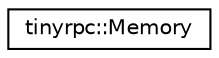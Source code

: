digraph "类继承关系图"
{
 // LATEX_PDF_SIZE
  edge [fontname="Helvetica",fontsize="10",labelfontname="Helvetica",labelfontsize="10"];
  node [fontname="Helvetica",fontsize="10",shape=record];
  rankdir="LR";
  Node0 [label="tinyrpc::Memory",height=0.2,width=0.4,color="black", fillcolor="white", style="filled",URL="$classtinyrpc_1_1Memory.html",tooltip=" "];
}
